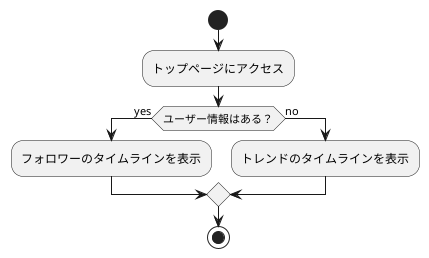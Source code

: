 @startuml top
start
:トップページにアクセス;
if(ユーザー情報はある？)then(yes)
    :フォロワーのタイムラインを表示;
else(no)
    :トレンドのタイムラインを表示;
endif

stop
@enduml